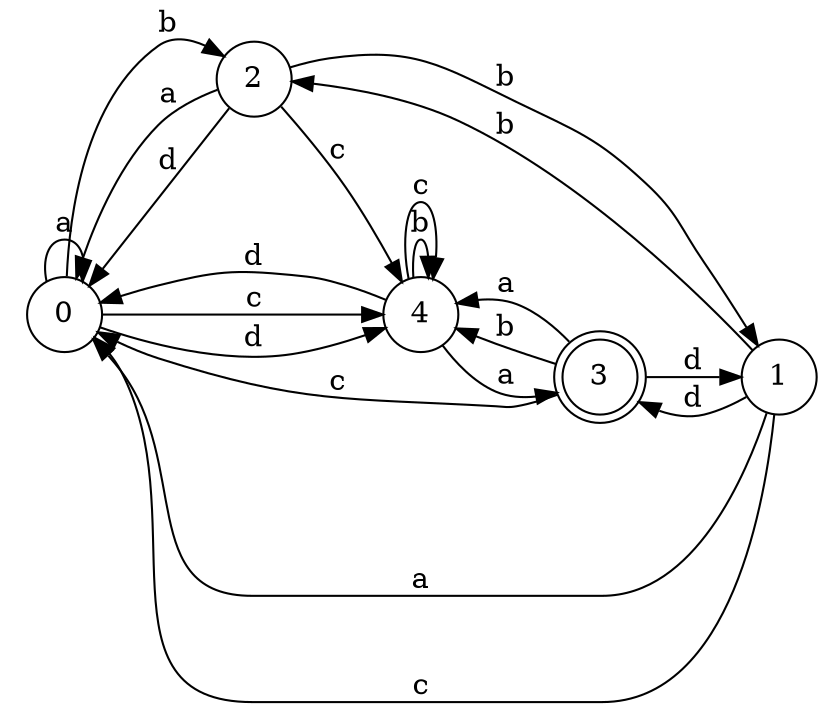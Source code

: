 digraph n4_2 {
__start0 [label="" shape="none"];

rankdir=LR;
size="8,5";

s0 [style="filled", color="black", fillcolor="white" shape="circle", label="0"];
s1 [style="filled", color="black", fillcolor="white" shape="circle", label="1"];
s2 [style="filled", color="black", fillcolor="white" shape="circle", label="2"];
s3 [style="rounded,filled", color="black", fillcolor="white" shape="doublecircle", label="3"];
s4 [style="filled", color="black", fillcolor="white" shape="circle", label="4"];
s0 -> s0 [label="a"];
s0 -> s2 [label="b"];
s0 -> s4 [label="c"];
s0 -> s4 [label="d"];
s1 -> s0 [label="a"];
s1 -> s2 [label="b"];
s1 -> s0 [label="c"];
s1 -> s3 [label="d"];
s2 -> s0 [label="a"];
s2 -> s1 [label="b"];
s2 -> s4 [label="c"];
s2 -> s0 [label="d"];
s3 -> s4 [label="a"];
s3 -> s4 [label="b"];
s3 -> s0 [label="c"];
s3 -> s1 [label="d"];
s4 -> s3 [label="a"];
s4 -> s4 [label="b"];
s4 -> s4 [label="c"];
s4 -> s0 [label="d"];

}